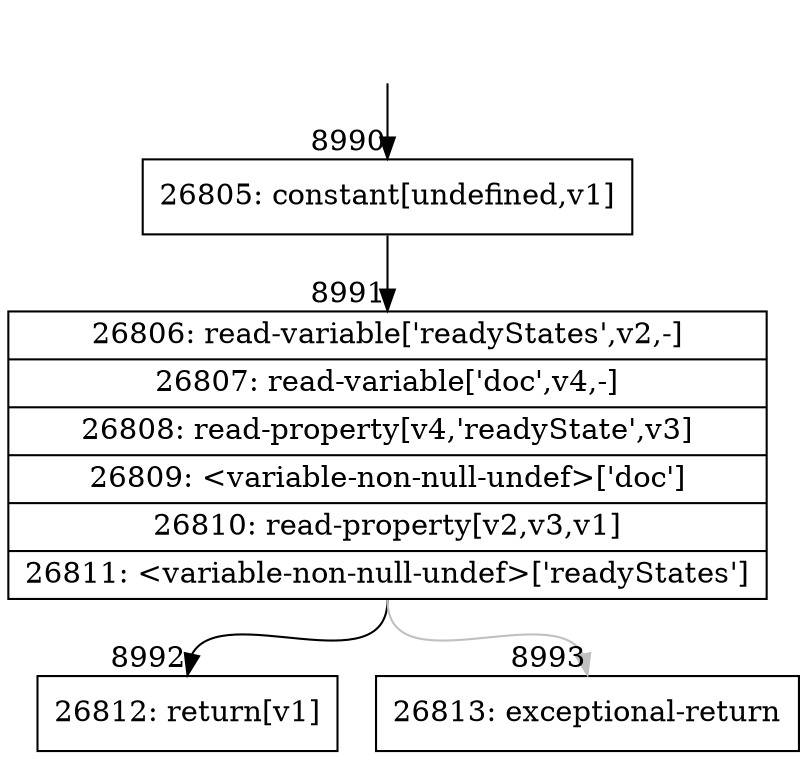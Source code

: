 digraph {
rankdir="TD"
BB_entry613[shape=none,label=""];
BB_entry613 -> BB8990 [tailport=s, headport=n, headlabel="    8990"]
BB8990 [shape=record label="{26805: constant[undefined,v1]}" ] 
BB8990 -> BB8991 [tailport=s, headport=n, headlabel="      8991"]
BB8991 [shape=record label="{26806: read-variable['readyStates',v2,-]|26807: read-variable['doc',v4,-]|26808: read-property[v4,'readyState',v3]|26809: \<variable-non-null-undef\>['doc']|26810: read-property[v2,v3,v1]|26811: \<variable-non-null-undef\>['readyStates']}" ] 
BB8991 -> BB8992 [tailport=s, headport=n, headlabel="      8992"]
BB8991 -> BB8993 [tailport=s, headport=n, color=gray, headlabel="      8993"]
BB8992 [shape=record label="{26812: return[v1]}" ] 
BB8993 [shape=record label="{26813: exceptional-return}" ] 
//#$~ 12576
}
